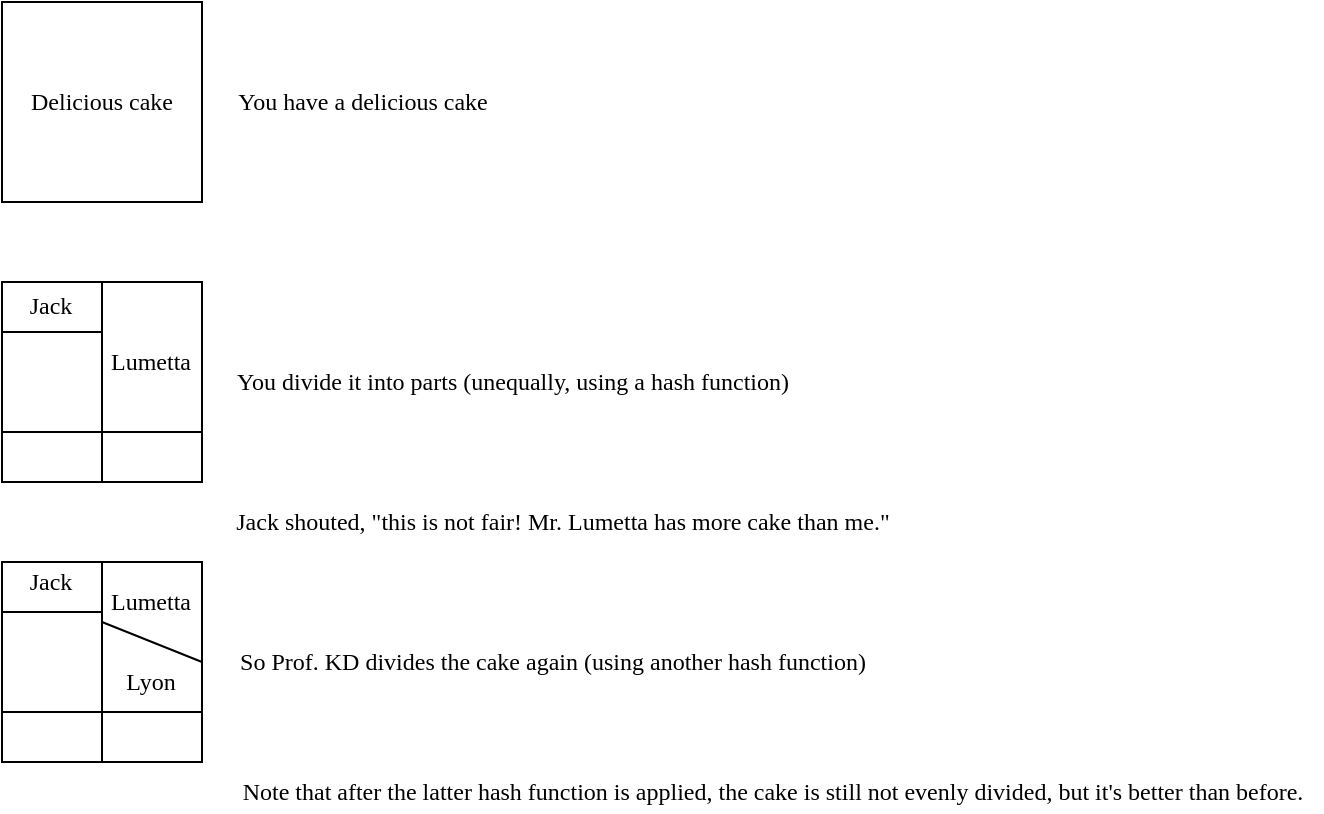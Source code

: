 <mxfile version="14.1.8" type="device"><diagram id="futZN3xGSIU9BOpCZleS" name="第 1 页"><mxGraphModel dx="541" dy="414" grid="1" gridSize="10" guides="1" tooltips="1" connect="1" arrows="1" fold="1" page="1" pageScale="1" pageWidth="827" pageHeight="1169" math="0" shadow="0"><root><mxCell id="0"/><mxCell id="1" parent="0"/><mxCell id="Sp4TQ-b3aGIDST_4RSri-1" value="Delicious cake" style="rounded=0;whiteSpace=wrap;html=1;fontFamily=Times New Roman;" vertex="1" parent="1"><mxGeometry x="280" y="180" width="100" height="100" as="geometry"/></mxCell><mxCell id="Sp4TQ-b3aGIDST_4RSri-2" value="You have a delicious cake" style="text;html=1;align=center;verticalAlign=middle;resizable=0;points=[];autosize=1;fontFamily=Times New Roman;" vertex="1" parent="1"><mxGeometry x="390" y="220" width="140" height="20" as="geometry"/></mxCell><mxCell id="Sp4TQ-b3aGIDST_4RSri-3" value="" style="rounded=0;whiteSpace=wrap;html=1;fontFamily=Times New Roman;" vertex="1" parent="1"><mxGeometry x="280" y="320" width="100" height="100" as="geometry"/></mxCell><mxCell id="Sp4TQ-b3aGIDST_4RSri-5" value="You divide it into parts (unequally, using a hash function)" style="text;html=1;align=center;verticalAlign=middle;resizable=0;points=[];autosize=1;fontFamily=Times New Roman;" vertex="1" parent="1"><mxGeometry x="390" y="360" width="290" height="20" as="geometry"/></mxCell><mxCell id="Sp4TQ-b3aGIDST_4RSri-6" value="" style="endArrow=none;html=1;fontFamily=Times New Roman;entryX=0.5;entryY=0;entryDx=0;entryDy=0;exitX=0.5;exitY=1;exitDx=0;exitDy=0;" edge="1" parent="1" source="Sp4TQ-b3aGIDST_4RSri-3" target="Sp4TQ-b3aGIDST_4RSri-3"><mxGeometry width="50" height="50" relative="1" as="geometry"><mxPoint x="410" y="370" as="sourcePoint"/><mxPoint x="460" y="320" as="targetPoint"/></mxGeometry></mxCell><mxCell id="Sp4TQ-b3aGIDST_4RSri-9" value="" style="endArrow=none;html=1;fontFamily=Times New Roman;exitX=0;exitY=0.75;exitDx=0;exitDy=0;entryX=1;entryY=0.75;entryDx=0;entryDy=0;" edge="1" parent="1" source="Sp4TQ-b3aGIDST_4RSri-3" target="Sp4TQ-b3aGIDST_4RSri-3"><mxGeometry width="50" height="50" relative="1" as="geometry"><mxPoint x="410" y="370" as="sourcePoint"/><mxPoint x="460" y="320" as="targetPoint"/></mxGeometry></mxCell><mxCell id="Sp4TQ-b3aGIDST_4RSri-10" value="" style="endArrow=none;html=1;fontFamily=Times New Roman;exitX=0;exitY=0.25;exitDx=0;exitDy=0;" edge="1" parent="1" source="Sp4TQ-b3aGIDST_4RSri-3"><mxGeometry width="50" height="50" relative="1" as="geometry"><mxPoint x="410" y="370" as="sourcePoint"/><mxPoint x="330" y="345" as="targetPoint"/></mxGeometry></mxCell><mxCell id="Sp4TQ-b3aGIDST_4RSri-11" value="" style="rounded=0;whiteSpace=wrap;html=1;fontFamily=Times New Roman;" vertex="1" parent="1"><mxGeometry x="280" y="460" width="100" height="100" as="geometry"/></mxCell><mxCell id="Sp4TQ-b3aGIDST_4RSri-12" value="Jack shouted, &quot;this is not fair! Mr. Lumetta has more cake than me.&quot;" style="text;html=1;align=center;verticalAlign=middle;resizable=0;points=[];autosize=1;fontFamily=Times New Roman;" vertex="1" parent="1"><mxGeometry x="390" y="430" width="340" height="20" as="geometry"/></mxCell><mxCell id="Sp4TQ-b3aGIDST_4RSri-13" value="" style="endArrow=none;html=1;fontFamily=Times New Roman;entryX=0.5;entryY=0;entryDx=0;entryDy=0;exitX=0.5;exitY=1;exitDx=0;exitDy=0;" edge="1" parent="1" source="Sp4TQ-b3aGIDST_4RSri-11" target="Sp4TQ-b3aGIDST_4RSri-11"><mxGeometry width="50" height="50" relative="1" as="geometry"><mxPoint x="410" y="510" as="sourcePoint"/><mxPoint x="460" y="460" as="targetPoint"/></mxGeometry></mxCell><mxCell id="Sp4TQ-b3aGIDST_4RSri-14" value="" style="endArrow=none;html=1;fontFamily=Times New Roman;exitX=0;exitY=0.75;exitDx=0;exitDy=0;entryX=1;entryY=0.75;entryDx=0;entryDy=0;" edge="1" parent="1" source="Sp4TQ-b3aGIDST_4RSri-11" target="Sp4TQ-b3aGIDST_4RSri-11"><mxGeometry width="50" height="50" relative="1" as="geometry"><mxPoint x="410" y="510" as="sourcePoint"/><mxPoint x="460" y="460" as="targetPoint"/></mxGeometry></mxCell><mxCell id="Sp4TQ-b3aGIDST_4RSri-15" value="" style="endArrow=none;html=1;fontFamily=Times New Roman;exitX=0;exitY=0.25;exitDx=0;exitDy=0;" edge="1" parent="1" source="Sp4TQ-b3aGIDST_4RSri-11"><mxGeometry width="50" height="50" relative="1" as="geometry"><mxPoint x="410" y="510" as="sourcePoint"/><mxPoint x="330" y="485" as="targetPoint"/></mxGeometry></mxCell><mxCell id="Sp4TQ-b3aGIDST_4RSri-16" value="Jack" style="text;html=1;align=center;verticalAlign=middle;resizable=0;points=[];autosize=1;fontFamily=Times New Roman;" vertex="1" parent="1"><mxGeometry x="284" y="322" width="40" height="20" as="geometry"/></mxCell><mxCell id="Sp4TQ-b3aGIDST_4RSri-17" value="Lumetta" style="text;html=1;align=center;verticalAlign=middle;resizable=0;points=[];autosize=1;fontFamily=Times New Roman;" vertex="1" parent="1"><mxGeometry x="324" y="350" width="60" height="20" as="geometry"/></mxCell><mxCell id="Sp4TQ-b3aGIDST_4RSri-19" value="So Prof. KD divides the cake again (using another hash function)" style="text;html=1;align=center;verticalAlign=middle;resizable=0;points=[];autosize=1;fontFamily=Times New Roman;" vertex="1" parent="1"><mxGeometry x="390" y="500" width="330" height="20" as="geometry"/></mxCell><mxCell id="Sp4TQ-b3aGIDST_4RSri-20" value="" style="endArrow=none;html=1;fontFamily=Times New Roman;exitX=1;exitY=0.5;exitDx=0;exitDy=0;" edge="1" parent="1" source="Sp4TQ-b3aGIDST_4RSri-11"><mxGeometry width="50" height="50" relative="1" as="geometry"><mxPoint x="450" y="440" as="sourcePoint"/><mxPoint x="330" y="490" as="targetPoint"/></mxGeometry></mxCell><mxCell id="Sp4TQ-b3aGIDST_4RSri-21" value="Note that after the latter hash function is applied, the cake is still not evenly divided, but it's better than before." style="text;html=1;align=center;verticalAlign=middle;resizable=0;points=[];autosize=1;fontFamily=Times New Roman;" vertex="1" parent="1"><mxGeometry x="390" y="565" width="550" height="20" as="geometry"/></mxCell><mxCell id="Sp4TQ-b3aGIDST_4RSri-22" value="Jack" style="text;html=1;align=center;verticalAlign=middle;resizable=0;points=[];autosize=1;fontFamily=Times New Roman;" vertex="1" parent="1"><mxGeometry x="284" y="460" width="40" height="20" as="geometry"/></mxCell><mxCell id="Sp4TQ-b3aGIDST_4RSri-23" value="Lumetta" style="text;html=1;align=center;verticalAlign=middle;resizable=0;points=[];autosize=1;fontFamily=Times New Roman;" vertex="1" parent="1"><mxGeometry x="324" y="470" width="60" height="20" as="geometry"/></mxCell><mxCell id="Sp4TQ-b3aGIDST_4RSri-24" value="Lyon" style="text;html=1;align=center;verticalAlign=middle;resizable=0;points=[];autosize=1;fontFamily=Times New Roman;" vertex="1" parent="1"><mxGeometry x="334" y="510" width="40" height="20" as="geometry"/></mxCell></root></mxGraphModel></diagram></mxfile>